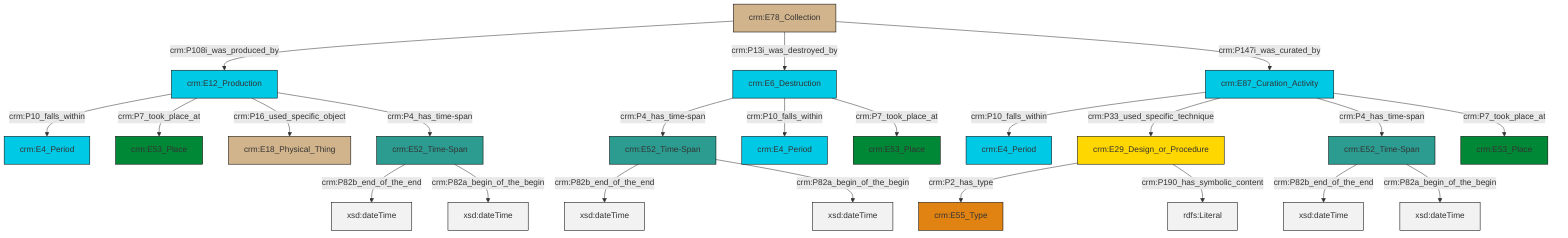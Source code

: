 graph TD
classDef Literal fill:#f2f2f2,stroke:#000000;
classDef CRM_Entity fill:#FFFFFF,stroke:#000000;
classDef Temporal_Entity fill:#00C9E6, stroke:#000000;
classDef Type fill:#E18312, stroke:#000000;
classDef Time-Span fill:#2C9C91, stroke:#000000;
classDef Appellation fill:#FFEB7F, stroke:#000000;
classDef Place fill:#008836, stroke:#000000;
classDef Persistent_Item fill:#B266B2, stroke:#000000;
classDef Conceptual_Object fill:#FFD700, stroke:#000000;
classDef Physical_Thing fill:#D2B48C, stroke:#000000;
classDef Actor fill:#f58aad, stroke:#000000;
classDef PC_Classes fill:#4ce600, stroke:#000000;
classDef Multi fill:#cccccc,stroke:#000000;

0["crm:E6_Destruction"]:::Temporal_Entity -->|crm:P4_has_time-span| 1["crm:E52_Time-Span"]:::Time-Span
8["crm:E29_Design_or_Procedure"]:::Conceptual_Object -->|crm:P2_has_type| 9["crm:E55_Type"]:::Type
1["crm:E52_Time-Span"]:::Time-Span -->|crm:P82b_end_of_the_end| 10[xsd:dateTime]:::Literal
1["crm:E52_Time-Span"]:::Time-Span -->|crm:P82a_begin_of_the_begin| 13[xsd:dateTime]:::Literal
18["crm:E52_Time-Span"]:::Time-Span -->|crm:P82b_end_of_the_end| 19[xsd:dateTime]:::Literal
14["crm:E52_Time-Span"]:::Time-Span -->|crm:P82b_end_of_the_end| 23[xsd:dateTime]:::Literal
18["crm:E52_Time-Span"]:::Time-Span -->|crm:P82a_begin_of_the_begin| 24[xsd:dateTime]:::Literal
25["crm:E78_Collection"]:::Physical_Thing -->|crm:P108i_was_produced_by| 26["crm:E12_Production"]:::Temporal_Entity
26["crm:E12_Production"]:::Temporal_Entity -->|crm:P10_falls_within| 27["crm:E4_Period"]:::Temporal_Entity
11["crm:E87_Curation_Activity"]:::Temporal_Entity -->|crm:P10_falls_within| 4["crm:E4_Period"]:::Temporal_Entity
11["crm:E87_Curation_Activity"]:::Temporal_Entity -->|crm:P33_used_specific_technique| 8["crm:E29_Design_or_Procedure"]:::Conceptual_Object
26["crm:E12_Production"]:::Temporal_Entity -->|crm:P7_took_place_at| 16["crm:E53_Place"]:::Place
26["crm:E12_Production"]:::Temporal_Entity -->|crm:P16_used_specific_object| 2["crm:E18_Physical_Thing"]:::Physical_Thing
11["crm:E87_Curation_Activity"]:::Temporal_Entity -->|crm:P4_has_time-span| 18["crm:E52_Time-Span"]:::Time-Span
26["crm:E12_Production"]:::Temporal_Entity -->|crm:P4_has_time-span| 14["crm:E52_Time-Span"]:::Time-Span
25["crm:E78_Collection"]:::Physical_Thing -->|crm:P13i_was_destroyed_by| 0["crm:E6_Destruction"]:::Temporal_Entity
14["crm:E52_Time-Span"]:::Time-Span -->|crm:P82a_begin_of_the_begin| 31[xsd:dateTime]:::Literal
11["crm:E87_Curation_Activity"]:::Temporal_Entity -->|crm:P7_took_place_at| 6["crm:E53_Place"]:::Place
8["crm:E29_Design_or_Procedure"]:::Conceptual_Object -->|crm:P190_has_symbolic_content| 32[rdfs:Literal]:::Literal
0["crm:E6_Destruction"]:::Temporal_Entity -->|crm:P10_falls_within| 33["crm:E4_Period"]:::Temporal_Entity
0["crm:E6_Destruction"]:::Temporal_Entity -->|crm:P7_took_place_at| 20["crm:E53_Place"]:::Place
25["crm:E78_Collection"]:::Physical_Thing -->|crm:P147i_was_curated_by| 11["crm:E87_Curation_Activity"]:::Temporal_Entity